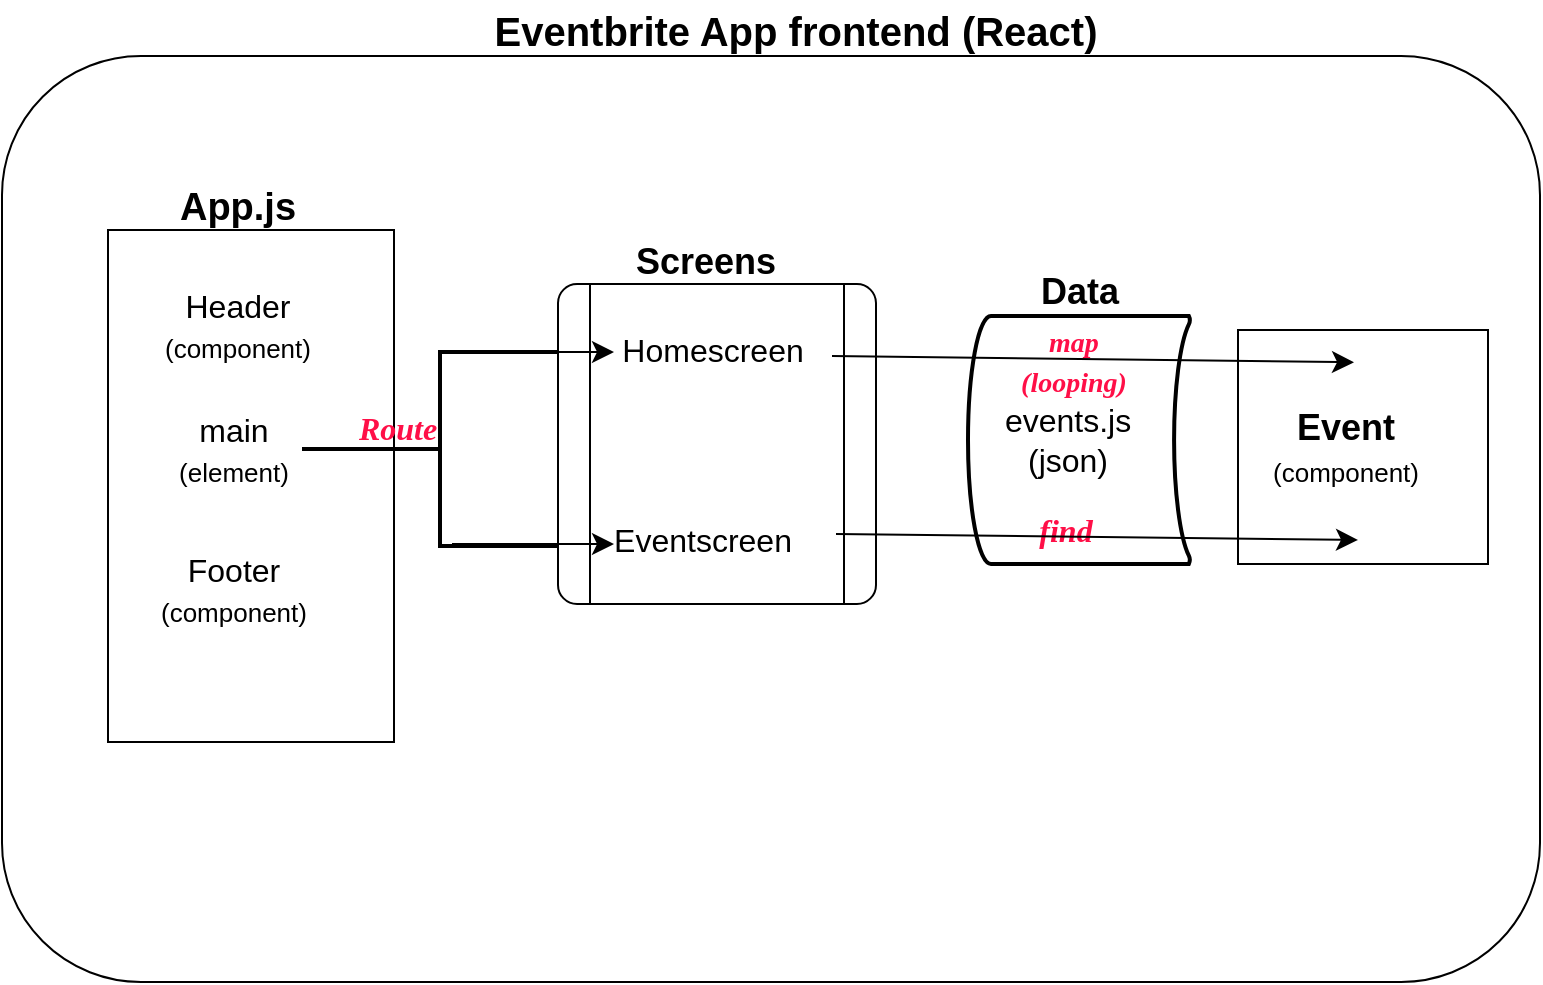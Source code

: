 <mxfile version="22.1.21" type="github">
  <diagram name="Page-1" id="IU5FmQ-pfsMITSKq4W6t">
    <mxGraphModel dx="1450" dy="1384" grid="0" gridSize="10" guides="1" tooltips="1" connect="1" arrows="1" fold="1" page="0" pageScale="1" pageWidth="1169" pageHeight="826" math="0" shadow="0">
      <root>
        <mxCell id="0" />
        <mxCell id="1" parent="0" />
        <mxCell id="ONvkj1hqjfahdjGv-CNz-2" value="" style="rounded=1;whiteSpace=wrap;html=1;fontSize=16;labelBackgroundColor=none;" vertex="1" parent="1">
          <mxGeometry x="-228" y="-439" width="769" height="463" as="geometry" />
        </mxCell>
        <mxCell id="ONvkj1hqjfahdjGv-CNz-40" value="" style="group" vertex="1" connectable="0" parent="1">
          <mxGeometry x="255" y="-336" width="111" height="151" as="geometry" />
        </mxCell>
        <mxCell id="ONvkj1hqjfahdjGv-CNz-23" value="" style="strokeWidth=2;html=1;shape=mxgraph.flowchart.stored_data;whiteSpace=wrap;fontSize=16;labelBackgroundColor=none;" vertex="1" parent="ONvkj1hqjfahdjGv-CNz-40">
          <mxGeometry y="27" width="111" height="124" as="geometry" />
        </mxCell>
        <mxCell id="ONvkj1hqjfahdjGv-CNz-24" value="events.js (json)" style="text;strokeColor=none;fillColor=none;html=1;align=center;verticalAlign=middle;whiteSpace=wrap;rounded=0;fontSize=16;labelBackgroundColor=none;" vertex="1" parent="ONvkj1hqjfahdjGv-CNz-40">
          <mxGeometry x="20" y="74" width="60" height="30" as="geometry" />
        </mxCell>
        <mxCell id="ONvkj1hqjfahdjGv-CNz-26" value="&lt;b&gt;&lt;font style=&quot;font-size: 18px;&quot;&gt;Data&lt;/font&gt;&lt;/b&gt;" style="text;strokeColor=none;fillColor=none;html=1;align=center;verticalAlign=middle;whiteSpace=wrap;rounded=0;fontSize=16;labelBackgroundColor=none;" vertex="1" parent="ONvkj1hqjfahdjGv-CNz-40">
          <mxGeometry x="25.5" width="60" height="30" as="geometry" />
        </mxCell>
        <mxCell id="ONvkj1hqjfahdjGv-CNz-28" value="" style="rounded=0;whiteSpace=wrap;html=1;fontSize=16;labelBackgroundColor=none;" vertex="1" parent="1">
          <mxGeometry x="390" y="-302" width="125" height="117" as="geometry" />
        </mxCell>
        <mxCell id="ONvkj1hqjfahdjGv-CNz-3" value="&lt;b&gt;&lt;font style=&quot;font-size: 20px;&quot;&gt;Eventbrite App frontend (React)&lt;/font&gt;&lt;/b&gt;" style="text;strokeColor=none;fillColor=none;html=1;align=center;verticalAlign=middle;whiteSpace=wrap;rounded=0;fontSize=16;labelBackgroundColor=none;" vertex="1" parent="1">
          <mxGeometry x="15" y="-467" width="308" height="30" as="geometry" />
        </mxCell>
        <mxCell id="ONvkj1hqjfahdjGv-CNz-9" value="" style="group;labelBackgroundColor=none;" vertex="1" connectable="0" parent="1">
          <mxGeometry x="-175" y="-378" width="417" height="282" as="geometry" />
        </mxCell>
        <mxCell id="ONvkj1hqjfahdjGv-CNz-4" value="" style="rounded=0;whiteSpace=wrap;html=1;fontSize=16;labelBackgroundColor=none;" vertex="1" parent="ONvkj1hqjfahdjGv-CNz-9">
          <mxGeometry y="26" width="143" height="256" as="geometry" />
        </mxCell>
        <mxCell id="ONvkj1hqjfahdjGv-CNz-5" value="&lt;font style=&quot;font-size: 19px;&quot;&gt;&lt;b&gt;App.js&lt;/b&gt;&lt;/font&gt;" style="text;strokeColor=none;fillColor=none;html=1;align=center;verticalAlign=middle;whiteSpace=wrap;rounded=0;fontSize=16;labelBackgroundColor=none;" vertex="1" parent="ONvkj1hqjfahdjGv-CNz-9">
          <mxGeometry x="35" width="60" height="30" as="geometry" />
        </mxCell>
        <mxCell id="ONvkj1hqjfahdjGv-CNz-6" value="Header &lt;font style=&quot;font-size: 13px;&quot;&gt;(component)&lt;/font&gt;" style="text;strokeColor=none;fillColor=none;html=1;align=center;verticalAlign=middle;whiteSpace=wrap;rounded=0;fontSize=16;labelBackgroundColor=none;" vertex="1" parent="ONvkj1hqjfahdjGv-CNz-9">
          <mxGeometry x="2" y="59" width="126" height="30" as="geometry" />
        </mxCell>
        <mxCell id="ONvkj1hqjfahdjGv-CNz-7" value="main&lt;br&gt;&lt;font style=&quot;font-size: 13px;&quot;&gt;(element)&lt;/font&gt;" style="text;strokeColor=none;fillColor=none;html=1;align=center;verticalAlign=middle;whiteSpace=wrap;rounded=0;fontSize=16;labelBackgroundColor=none;" vertex="1" parent="ONvkj1hqjfahdjGv-CNz-9">
          <mxGeometry y="121" width="126" height="30" as="geometry" />
        </mxCell>
        <mxCell id="ONvkj1hqjfahdjGv-CNz-8" value="Footer &lt;font style=&quot;font-size: 13px;&quot;&gt;(component)&lt;/font&gt;" style="text;strokeColor=none;fillColor=none;html=1;align=center;verticalAlign=middle;whiteSpace=wrap;rounded=0;fontSize=16;labelBackgroundColor=none;" vertex="1" parent="ONvkj1hqjfahdjGv-CNz-9">
          <mxGeometry x="3" y="191" width="120" height="30" as="geometry" />
        </mxCell>
        <mxCell id="ONvkj1hqjfahdjGv-CNz-10" value="" style="strokeWidth=2;html=1;shape=mxgraph.flowchart.annotation_2;align=left;labelPosition=right;pointerEvents=1;fontSize=16;labelBackgroundColor=none;" vertex="1" parent="ONvkj1hqjfahdjGv-CNz-9">
          <mxGeometry x="97" y="87" width="138" height="97" as="geometry" />
        </mxCell>
        <mxCell id="ONvkj1hqjfahdjGv-CNz-11" value="" style="verticalLabelPosition=bottom;verticalAlign=top;html=1;shape=process;whiteSpace=wrap;rounded=1;size=0.099;arcSize=6;fontSize=16;labelBackgroundColor=none;" vertex="1" parent="ONvkj1hqjfahdjGv-CNz-9">
          <mxGeometry x="225" y="53" width="159" height="160" as="geometry" />
        </mxCell>
        <mxCell id="ONvkj1hqjfahdjGv-CNz-12" value="&lt;b&gt;&lt;font style=&quot;font-size: 18px;&quot;&gt;Screens&lt;/font&gt;&lt;/b&gt;" style="text;strokeColor=none;fillColor=none;html=1;align=center;verticalAlign=middle;whiteSpace=wrap;rounded=0;fontSize=16;labelBackgroundColor=none;" vertex="1" parent="ONvkj1hqjfahdjGv-CNz-9">
          <mxGeometry x="269" y="27" width="60" height="30" as="geometry" />
        </mxCell>
        <mxCell id="ONvkj1hqjfahdjGv-CNz-15" value="Homescreen" style="text;strokeColor=none;fillColor=none;html=1;align=center;verticalAlign=middle;whiteSpace=wrap;rounded=0;fontSize=16;labelBackgroundColor=none;" vertex="1" parent="ONvkj1hqjfahdjGv-CNz-9">
          <mxGeometry x="274" y="71" width="57" height="30" as="geometry" />
        </mxCell>
        <mxCell id="ONvkj1hqjfahdjGv-CNz-20" style="edgeStyle=none;curved=1;rounded=0;orthogonalLoop=1;jettySize=auto;html=1;exitX=0.5;exitY=1;exitDx=0;exitDy=0;fontSize=12;startSize=8;endSize=8;labelBackgroundColor=none;fontColor=default;" edge="1" parent="ONvkj1hqjfahdjGv-CNz-9">
          <mxGeometry relative="1" as="geometry">
            <mxPoint x="172" y="87" as="sourcePoint" />
            <mxPoint x="253" y="87" as="targetPoint" />
          </mxGeometry>
        </mxCell>
        <mxCell id="ONvkj1hqjfahdjGv-CNz-21" style="edgeStyle=none;curved=1;rounded=0;orthogonalLoop=1;jettySize=auto;html=1;exitX=0.5;exitY=1;exitDx=0;exitDy=0;fontSize=12;startSize=8;endSize=8;labelBackgroundColor=none;fontColor=default;" edge="1" parent="ONvkj1hqjfahdjGv-CNz-9">
          <mxGeometry relative="1" as="geometry">
            <mxPoint x="172" y="183" as="sourcePoint" />
            <mxPoint x="253" y="183" as="targetPoint" />
          </mxGeometry>
        </mxCell>
        <mxCell id="ONvkj1hqjfahdjGv-CNz-22" value="Eventscreen" style="text;strokeColor=none;fillColor=none;html=1;align=center;verticalAlign=middle;whiteSpace=wrap;rounded=0;fontSize=16;labelBackgroundColor=none;" vertex="1" parent="ONvkj1hqjfahdjGv-CNz-9">
          <mxGeometry x="269" y="166" width="57" height="30" as="geometry" />
        </mxCell>
        <mxCell id="ONvkj1hqjfahdjGv-CNz-30" value="&lt;font color=&quot;#ff0f47&quot; face=&quot;Lucida Console&quot;&gt;&lt;i&gt;&lt;b&gt;Route&lt;/b&gt;&lt;/i&gt;&lt;/font&gt;" style="text;strokeColor=none;fillColor=none;html=1;align=center;verticalAlign=middle;whiteSpace=wrap;rounded=0;fontSize=16;" vertex="1" parent="ONvkj1hqjfahdjGv-CNz-9">
          <mxGeometry x="115" y="110" width="60" height="30" as="geometry" />
        </mxCell>
        <mxCell id="ONvkj1hqjfahdjGv-CNz-18" style="edgeStyle=none;curved=1;rounded=0;orthogonalLoop=1;jettySize=auto;html=1;exitX=0.5;exitY=1;exitDx=0;exitDy=0;entryX=0.464;entryY=0.138;entryDx=0;entryDy=0;entryPerimeter=0;fontSize=12;startSize=8;endSize=8;labelBackgroundColor=none;fontColor=default;" edge="1" parent="1" target="ONvkj1hqjfahdjGv-CNz-28">
          <mxGeometry relative="1" as="geometry">
            <mxPoint x="187" y="-289" as="sourcePoint" />
            <mxPoint x="347.496" y="-288.95" as="targetPoint" />
          </mxGeometry>
        </mxCell>
        <mxCell id="ONvkj1hqjfahdjGv-CNz-29" value="&lt;font style=&quot;font-size: 13px;&quot;&gt;&lt;b style=&quot;font-size: 18px;&quot;&gt;Event&lt;/b&gt;&lt;br&gt;(&lt;font style=&quot;font-size: 13px;&quot;&gt;component&lt;/font&gt;)&lt;br&gt;&lt;/font&gt;" style="text;strokeColor=none;fillColor=none;html=1;align=center;verticalAlign=middle;whiteSpace=wrap;rounded=0;fontSize=16;labelBackgroundColor=none;" vertex="1" parent="1">
          <mxGeometry x="414" y="-258.5" width="60" height="30" as="geometry" />
        </mxCell>
        <mxCell id="ONvkj1hqjfahdjGv-CNz-32" value="&lt;font size=&quot;1&quot; color=&quot;#ff0f47&quot; face=&quot;Lucida Console&quot;&gt;&lt;i&gt;&lt;b style=&quot;font-size: 14px;&quot;&gt;map (looping)&lt;/b&gt;&lt;/i&gt;&lt;/font&gt;" style="text;strokeColor=none;fillColor=none;html=1;align=center;verticalAlign=middle;whiteSpace=wrap;rounded=0;fontSize=16;" vertex="1" parent="1">
          <mxGeometry x="278" y="-302" width="60" height="30" as="geometry" />
        </mxCell>
        <mxCell id="ONvkj1hqjfahdjGv-CNz-31" value="&lt;font color=&quot;#ff0f47&quot; face=&quot;Lucida Console&quot;&gt;&lt;i&gt;&lt;b&gt;find&lt;br&gt;&lt;/b&gt;&lt;/i&gt;&lt;/font&gt;" style="text;strokeColor=none;fillColor=none;html=1;align=center;verticalAlign=middle;whiteSpace=wrap;rounded=0;fontSize=16;" vertex="1" parent="1">
          <mxGeometry x="206" y="-217" width="196" height="30.5" as="geometry" />
        </mxCell>
        <mxCell id="ONvkj1hqjfahdjGv-CNz-39" style="edgeStyle=none;curved=1;rounded=0;orthogonalLoop=1;jettySize=auto;html=1;exitX=0.5;exitY=1;exitDx=0;exitDy=0;entryX=0.464;entryY=0.138;entryDx=0;entryDy=0;entryPerimeter=0;fontSize=12;startSize=8;endSize=8;labelBackgroundColor=none;fontColor=default;" edge="1" parent="1">
          <mxGeometry relative="1" as="geometry">
            <mxPoint x="189" y="-200" as="sourcePoint" />
            <mxPoint x="450" y="-197" as="targetPoint" />
          </mxGeometry>
        </mxCell>
      </root>
    </mxGraphModel>
  </diagram>
</mxfile>

